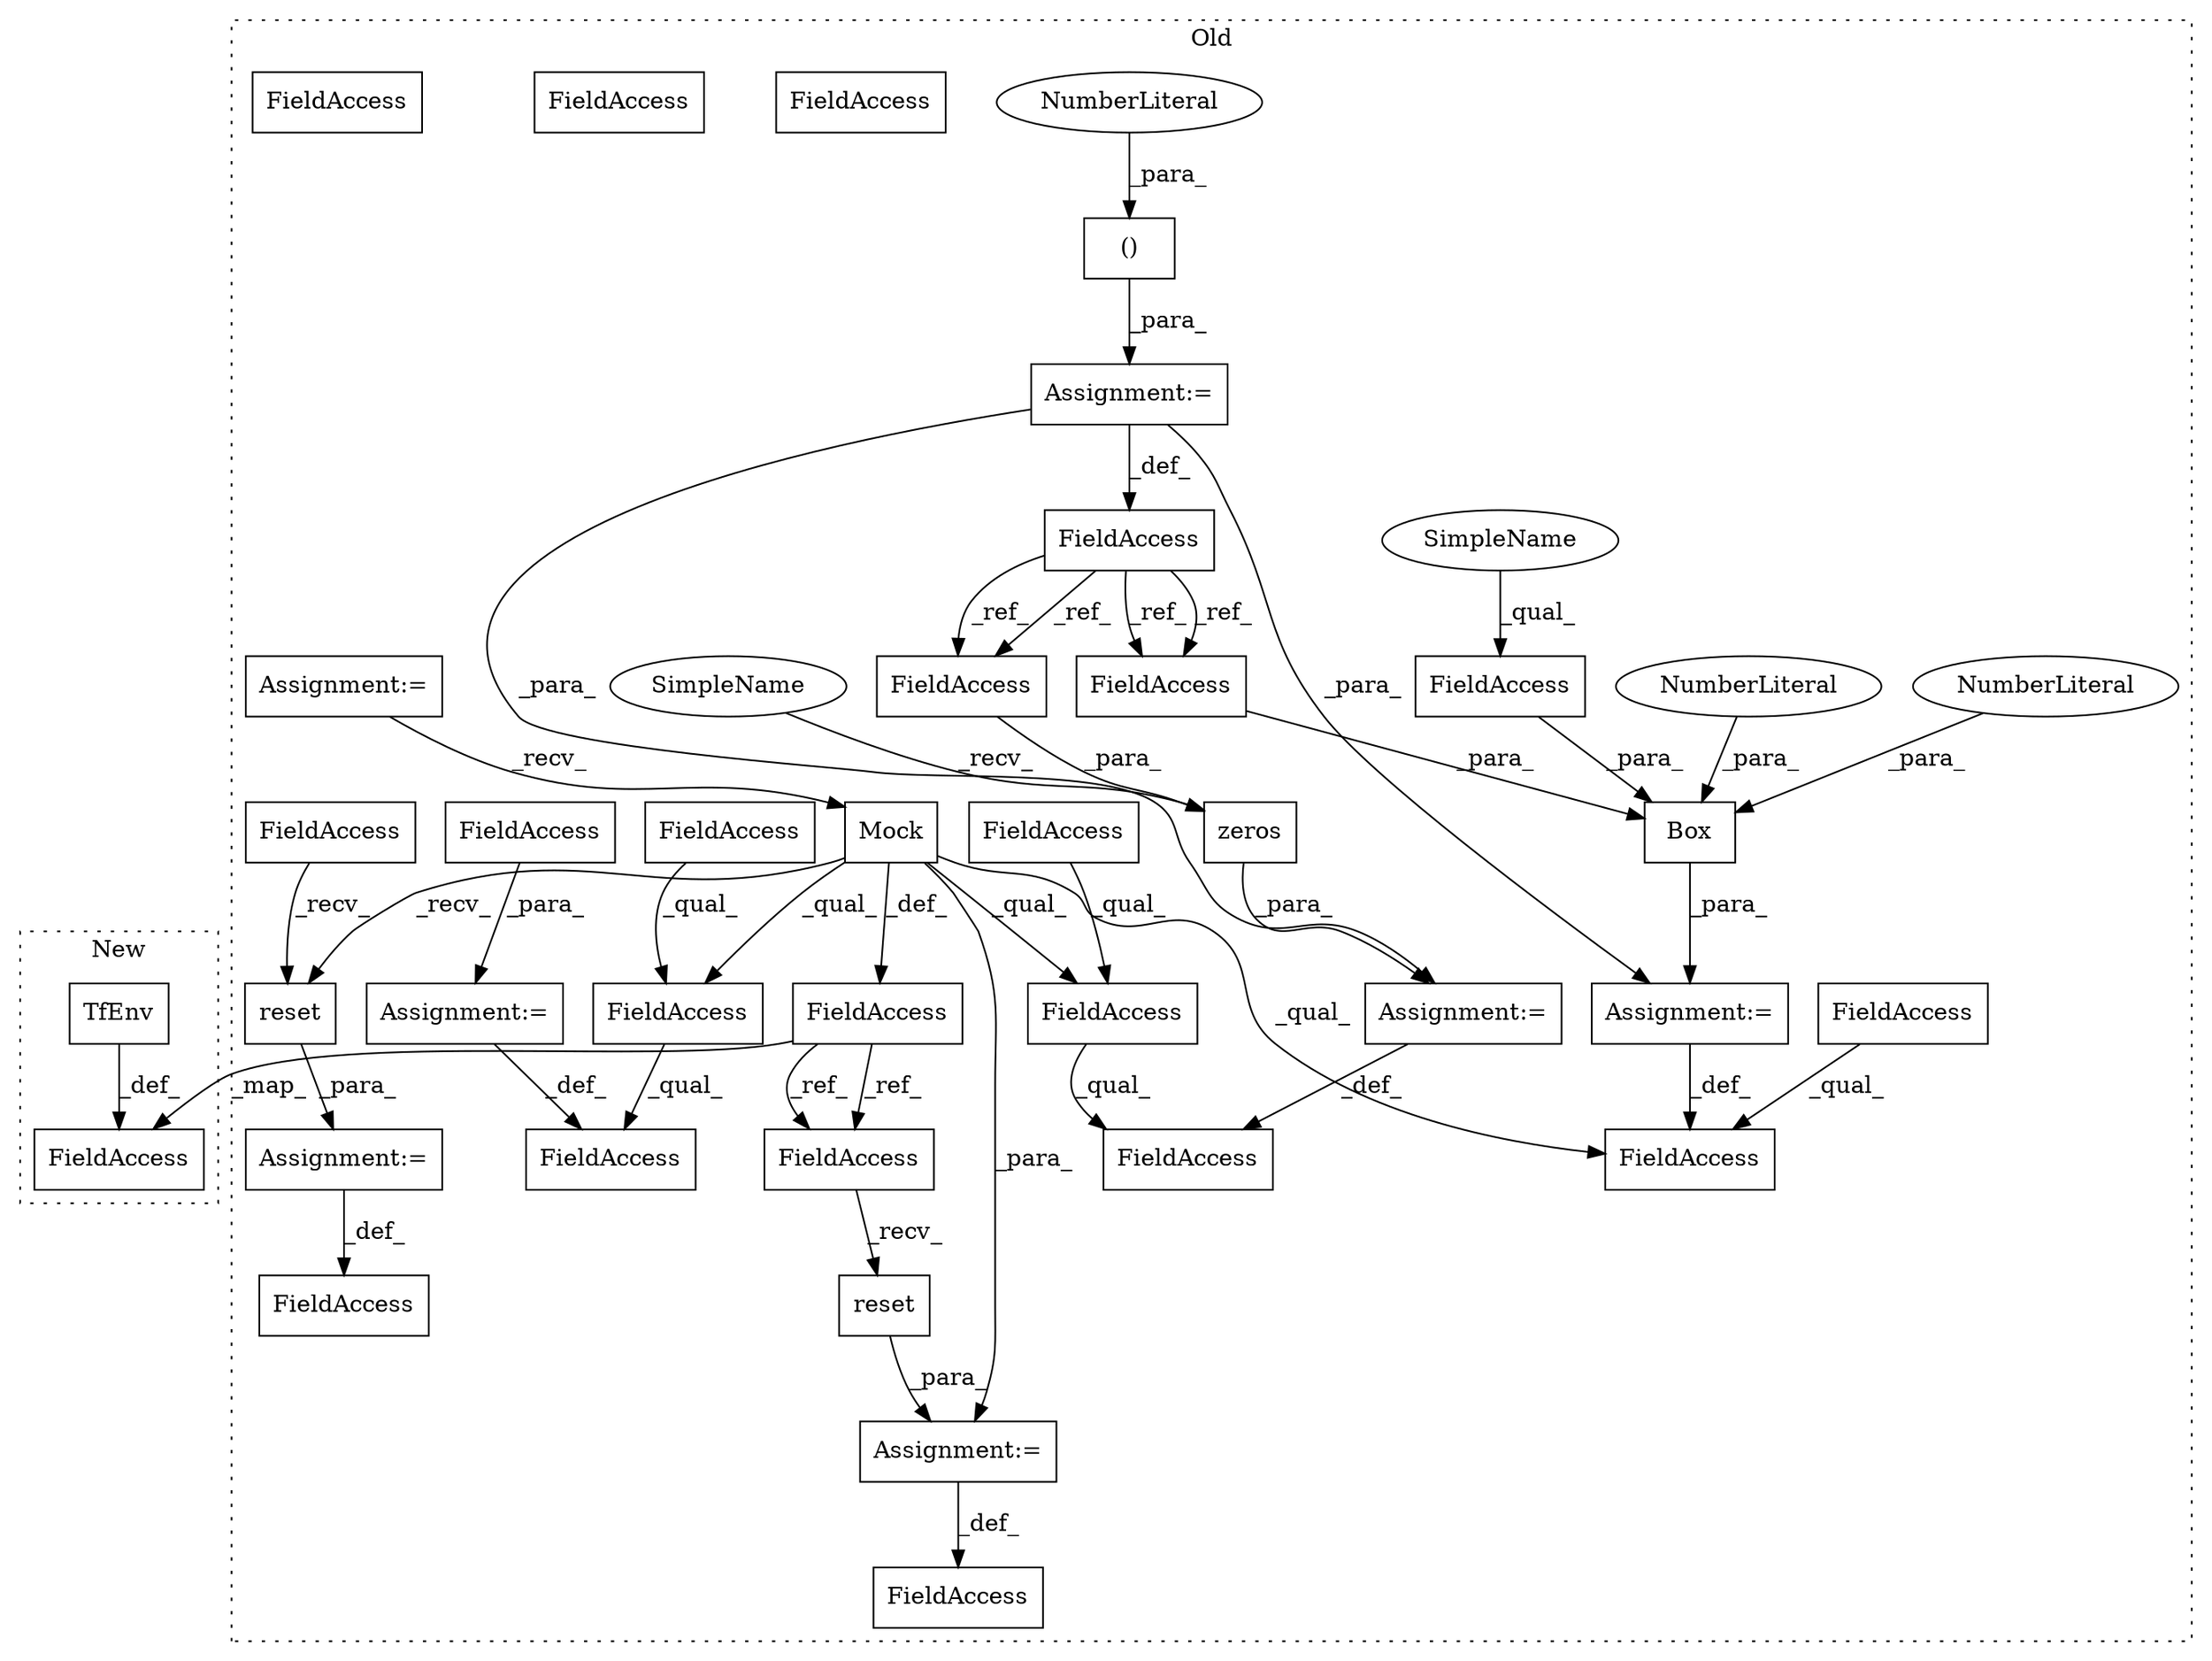 digraph G {
subgraph cluster0 {
1 [label="zeros" a="32" s="467,483" l="6,1" shape="box"];
3 [label="()" a="106" s="317" l="17" shape="box"];
4 [label="NumberLiteral" a="34" s="332" l="2" shape="ellipse"];
5 [label="Box" a="32" s="394,426" l="4,1" shape="box"];
6 [label="NumberLiteral" a="34" s="400" l="3" shape="ellipse"];
7 [label="NumberLiteral" a="34" s="398" l="1" shape="ellipse"];
8 [label="FieldAccess" a="22" s="415" l="11" shape="box"];
9 [label="FieldAccess" a="22" s="301" l="10" shape="box"];
10 [label="FieldAccess" a="22" s="433" l="27" shape="box"];
11 [label="Mock" a="32" s="355" l="6" shape="box"];
12 [label="FieldAccess" a="22" s="404" l="10" shape="box"];
13 [label="FieldAccess" a="22" s="473" l="10" shape="box"];
14 [label="FieldAccess" a="22" s="607" l="8" shape="box"];
15 [label="FieldAccess" a="22" s="638" l="10" shape="box"];
16 [label="FieldAccess" a="22" s="433" l="14" shape="box"];
17 [label="FieldAccess" a="22" s="490" l="25" shape="box"];
18 [label="FieldAccess" a="22" s="490" l="13" shape="box"];
19 [label="FieldAccess" a="22" s="433" l="8" shape="box"];
20 [label="FieldAccess" a="22" s="490" l="8" shape="box"];
21 [label="FieldAccess" a="22" s="367" l="26" shape="box"];
22 [label="FieldAccess" a="22" s="367" l="8" shape="box"];
23 [label="reset" a="32" s="660" l="7" shape="box"];
24 [label="FieldAccess" a="22" s="649" l="10" shape="box"];
25 [label="reset" a="32" s="625" l="7" shape="box"];
26 [label="Assignment:=" a="7" s="393" l="1" shape="box"];
27 [label="Assignment:=" a="7" s="515" l="1" shape="box"];
28 [label="FieldAccess" a="22" s="516" l="10" shape="box"];
29 [label="Assignment:=" a="7" s="291" l="4" shape="box"];
30 [label="Assignment:=" a="7" s="460" l="1" shape="box"];
31 [label="Assignment:=" a="7" s="311" l="6" shape="box"];
32 [label="Assignment:=" a="7" s="615" l="1" shape="box"];
33 [label="Assignment:=" a="7" s="648" l="1" shape="box"];
35 [label="FieldAccess" a="22" s="554" l="10" shape="box"];
36 [label="FieldAccess" a="22" s="616" l="8" shape="box"];
37 [label="FieldAccess" a="22" s="473" l="10" shape="box"];
38 [label="FieldAccess" a="22" s="404" l="10" shape="box"];
39 [label="FieldAccess" a="22" s="649" l="10" shape="box"];
40 [label="SimpleName" a="42" s="415" l="5" shape="ellipse"];
41 [label="SimpleName" a="42" s="461" l="5" shape="ellipse"];
label = "Old";
style="dotted";
}
subgraph cluster1 {
2 [label="TfEnv" a="32" s="423,481" l="6,1" shape="box"];
34 [label="FieldAccess" a="22" s="412" l="10" shape="box"];
label = "New";
style="dotted";
}
1 -> 30 [label="_para_"];
2 -> 34 [label="_def_"];
3 -> 31 [label="_para_"];
4 -> 3 [label="_para_"];
5 -> 26 [label="_para_"];
6 -> 5 [label="_para_"];
7 -> 5 [label="_para_"];
8 -> 5 [label="_para_"];
9 -> 38 [label="_ref_"];
9 -> 37 [label="_ref_"];
9 -> 38 [label="_ref_"];
9 -> 37 [label="_ref_"];
11 -> 21 [label="_qual_"];
11 -> 25 [label="_recv_"];
11 -> 33 [label="_para_"];
11 -> 18 [label="_qual_"];
11 -> 35 [label="_def_"];
11 -> 16 [label="_qual_"];
16 -> 10 [label="_qual_"];
18 -> 17 [label="_qual_"];
19 -> 16 [label="_qual_"];
20 -> 18 [label="_qual_"];
22 -> 21 [label="_qual_"];
23 -> 33 [label="_para_"];
25 -> 32 [label="_para_"];
26 -> 21 [label="_def_"];
27 -> 17 [label="_def_"];
28 -> 27 [label="_para_"];
29 -> 11 [label="_recv_"];
30 -> 10 [label="_def_"];
31 -> 30 [label="_para_"];
31 -> 9 [label="_def_"];
31 -> 26 [label="_para_"];
32 -> 14 [label="_def_"];
33 -> 15 [label="_def_"];
35 -> 34 [label="_map_"];
35 -> 39 [label="_ref_"];
35 -> 39 [label="_ref_"];
36 -> 25 [label="_recv_"];
37 -> 1 [label="_para_"];
38 -> 5 [label="_para_"];
39 -> 23 [label="_recv_"];
40 -> 8 [label="_qual_"];
41 -> 1 [label="_recv_"];
}